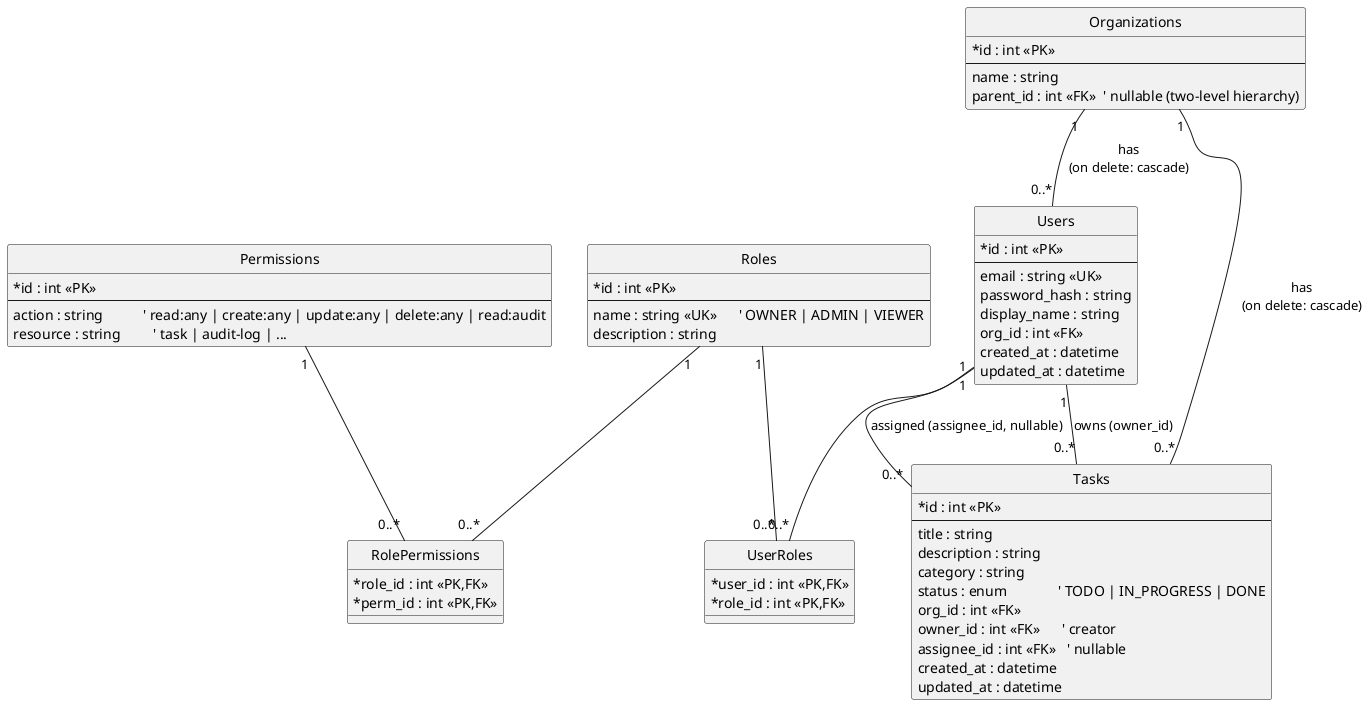 @startuml
skinparam shadowing false
hide circle
skinparam classAttributeIconSize 0

' ============================
' Extended Entity–Relationship Diagram
' ============================

entity "Organizations" as Org {
  * id : int <<PK>>
  --
  name : string
  parent_id : int <<FK>>  ' nullable (two-level hierarchy)
}

entity "Users" as User {
  * id : int <<PK>>
  --
  email : string <<UK>>
  password_hash : string
  display_name : string
  org_id : int <<FK>>
  created_at : datetime
  updated_at : datetime
}

entity "Roles" as Role {
  * id : int <<PK>>
  --
  name : string <<UK>>      ' OWNER | ADMIN | VIEWER
  description : string
}

entity "Permissions" as Perm {
  * id : int <<PK>>
  --
  action : string           ' read:any | create:any | update:any | delete:any | read:audit
  resource : string         ' task | audit-log | ...
}

entity "UserRoles" as UR {
  * user_id : int <<PK,FK>>
  * role_id : int <<PK,FK>>
}

entity "RolePermissions" as RP {
  * role_id : int <<PK,FK>>
  * perm_id : int <<PK,FK>>
}

entity "Tasks" as Task {
  * id : int <<PK>>
  --
  title : string
  description : string
  category : string
  status : enum              ' TODO | IN_PROGRESS | DONE
  org_id : int <<FK>>
  owner_id : int <<FK>>      ' creator
  assignee_id : int <<FK>>   ' nullable
  created_at : datetime
  updated_at : datetime
}

' ============================
' Relationships (with intents)
' ============================
Org  "1" -- "0..*" User : has\n(on delete: cascade)
Org  "1" -- "0..*" Task : has\n(on delete: cascade)

User "1" -- "0..*" UR
Role "1" -- "0..*" UR
Role "1" -- "0..*" RP
Perm "1" -- "0..*" RP

User "1" -- "0..*" Task : owns (owner_id)
User "1" -- "0..*" Task : assigned (assignee_id, nullable)

@enduml

File 4: /TurboVets/docs/diagrams/sequence_login_task.puml

@startuml
skinparam shadowing false
autonumber

actor UI as "Angular Dashboard"
participant API as "NestJS API"
database DB as "Database"
participant JWT as "JWT Service"

' ============================
' Login flow (normalized roles)
' ============================
UI -> API : POST /auth/login { email, password }
API -> DB : SELECT u.*, r.name\nFROM users u\nJOIN user_roles ur ON u.id = ur.user_id\nJOIN roles r ON ur.role_id = r.id\nWHERE u.email = ?
DB --> API : user + [roles]
API -> API : bcrypt.compare()
API -> JWT : sign({ sub, email, orgId, roles })
JWT --> API : accessToken
API --> UI : 200 { accessToken }

' ============================
' Authorized task list (org-scoped, role-aware)
' ============================
UI -> API : GET /tasks (Authorization: Bearer <token>)
API -> API : JwtAuthGuard validates token
API -> API : RbacGuard can('read:any' on task)
alt role OWNER or ADMIN
  API -> DB : SELECT * FROM tasks WHERE org_id = :orgId ORDER BY created_at DESC
else role VIEWER
  API -> DB : SELECT * FROM tasks WHERE org_id = :orgId AND assignee_id = :userId ORDER BY created_at DESC
end
DB --> API : rows
API --> UI : 200 [tasks]

' ============================
' Create task with audit
' ============================
UI -> API : POST /tasks { title, ... } (Bearer)
API -> API : JwtAuthGuard + RbacGuard can('create:any' on task)
API -> DB : INSERT INTO tasks(..., org_id=:orgId, owner_id=:userId, assignee_id=:assigneeId)
DB --> API : inserted row
API -> API : AuditInterceptor logs { actor, orgId, method, url }
API --> UI : 201 { task }

' ============================
' Read audit-log (OWNER/ADMIN)
' ============================
UI -> API : GET /audit-log?last=50 (Bearer)
API -> API : JwtAuthGuard + RbacGuard can('read:audit')
API -> DB : SELECT * FROM audit_log ORDER BY ts DESC LIMIT 50
DB --> API : entries
API --> UI : 200 [audit lines]

@enduml